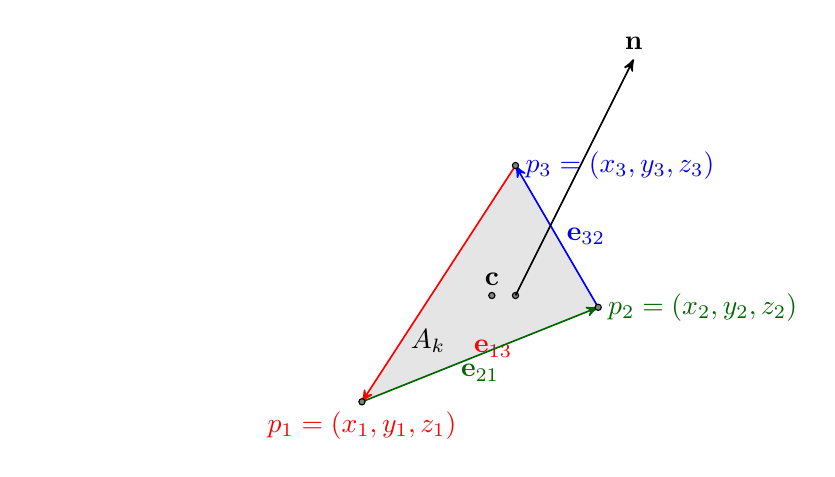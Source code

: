 \usetikzlibrary{shadows}
\usetikzlibrary{arrows}
\usetikzlibrary{calc,intersections,through,backgrounds}
\begin{tikzpicture}[scale = 1.5,
    axis/.style={semithick, ->, >=stealth'},
    important line/.style={thick},
    dashed line/.style={dashed, thin},
    pile/.style={thick, ->, >=stealth', shorten <=2pt, shorten
    >=2pt},
    every node/.style={color=black}]

    \coordinate (p1) at (2.0,1.0);
    \coordinate (p2) at (4.0,1.8);
    \coordinate (p3) at (3.3,3.0);
    \coordinate (c0) at (3.3,1.9);

    \coordinate (v1) at (-0.8,-0.3);
    \coordinate (v2) at (0.2,0.8);
    \coordinate (v3) at (-0.7,0.6);
    \coordinate (n0) at (1.0,2.0);
    \coordinate (p) at (0.5,3);
    \coordinate (vp) at (1.25,-0.5);

    \fill[gray!20,semithick] (p1) node[below,red]{$p_1=(x_1,y_1,z_1)$} -- (p2)node[midway,below,green!40!black]{$\mathbf{e}_{21}$} node[green!40!black,right]{$p_2=(x_2,y_2,z_2)$}  -- (p3)  node[right,blue]{$p_3=(x_3,y_3,z_3)$} node[midway,right,blue]{$\mathbf{e}_{32}$}-- (p1) node[midway,above left=-1.5,red]{$\mathbf{e}_{13}$} ;

\draw[semithick,axis,red](p3)--(p1);
\draw[semithick,axis,blue](p2)--(p3);
\draw[semithick,axis,green!40!black](p1)--(p2);

    \fill[gray,draw=black] (p1)   circle (0.75pt) (p2)   circle (0.75pt) (p3) circle (0.75pt);

    \fill[gray,draw=black] (c0) circle(0.75pt);

    \fill[gray,draw=black] (3.1,1.9) circle(0.75pt) node[above]{$\mathbf{c}$};

   \draw[axis] (c0)--++(n0) node[above]{$\mathbf{n}$};
  \node[above right=20pt] at (p1){$A_k$};

   %\draw[red,dashed] (p)++(vp)--++(vp) node[below,red]{$p'$};
   %\draw[fill=red,draw=gray,densely dotted] (p)++(vp)++(vp) circle (0.75pt);

\end{tikzpicture}